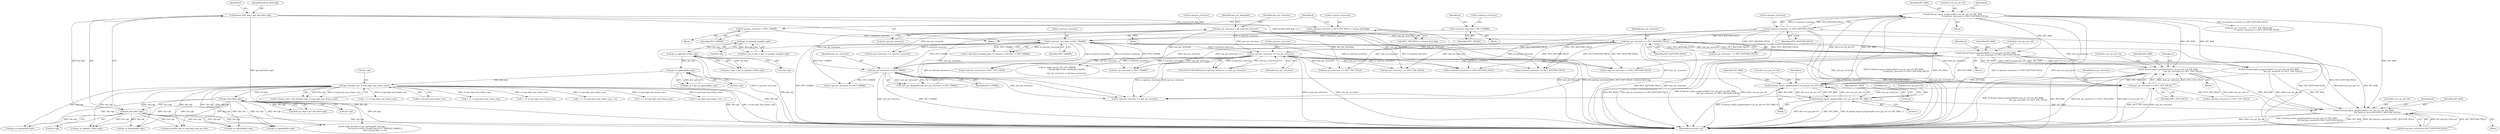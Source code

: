 digraph "0_FFmpeg_29ffeef5e73b8f41ff3a3f2242d356759c66f91f@API" {
"1001367" [label="(Call,ff_thread_report_progress(&h0->cur_pic_ptr->tf, INT_MAX,\n                                                   last_pic_structure == PICT_TOP_FIELD))"];
"1001305" [label="(Call,ff_thread_report_progress(&h0->cur_pic_ptr->tf, INT_MAX,\n                                           last_pic_structure == PICT_BOTTOM_FIELD))"];
"1000210" [label="(Call,ff_thread_report_progress(&h->cur_pic_ptr->tf, INT_MAX,\n                                          h->picture_structure == PICT_BOTTOM_FIELD))"];
"1000218" [label="(Call,h->picture_structure == PICT_BOTTOM_FIELD)"];
"1001313" [label="(Call,last_pic_structure == PICT_BOTTOM_FIELD)"];
"1001017" [label="(Call,last_pic_structure = h0->picture_structure)"];
"1001375" [label="(Call,last_pic_structure == PICT_TOP_FIELD)"];
"1001363" [label="(Call,last_pic_structure != PICT_FRAME)"];
"1001321" [label="(Call,h->picture_structure == last_pic_structure)"];
"1001115" [label="(Call,h->picture_structure != PICT_FRAME)"];
"1001043" [label="(Call,h->picture_structure = PICT_FRAME)"];
"1001097" [label="(Call,h->picture_structure = PICT_FRAME)"];
"1001088" [label="(Call,h->picture_structure = PICT_TOP_FIELD + bottom_field_flag)"];
"1001081" [label="(Call,bottom_field_flag = get_bits1(&h->gb))"];
"1001083" [label="(Call,get_bits1(&h->gb))"];
"1001073" [label="(Call,get_bits1(&h->gb))"];
"1000997" [label="(Call,get_bits(&h->gb, h->sps.log2_max_frame_num))"];
"1000300" [label="(Call,get_ue_golomb(&h->gb))"];
"1000230" [label="(Call,get_ue_golomb_31(&h->gb))"];
"1000168" [label="(Call,get_ue_golomb_long(&h->gb))"];
"1001572" [label="(Call,ff_thread_report_progress(&h->cur_pic_ptr->tf, INT_MAX, 0))"];
"1001581" [label="(Call,ff_thread_report_progress(&h->cur_pic_ptr->tf, INT_MAX, 1))"];
"1001773" [label="(Call,ff_thread_report_progress(&h0->cur_pic_ptr->tf, INT_MAX,\n                                              h0->picture_structure==PICT_BOTTOM_FIELD))"];
"1001096" [label="(Block,)"];
"1001208" [label="(Call,1 << h->sps.log2_max_frame_num)"];
"1002195" [label="(Call,get_se_golomb(&h->gb))"];
"1001082" [label="(Identifier,bottom_field_flag)"];
"1001774" [label="(Call,&h0->cur_pic_ptr->tf)"];
"1001084" [label="(Call,&h->gb)"];
"1000997" [label="(Call,get_bits(&h->gb, h->sps.log2_max_frame_num))"];
"1000209" [label="(Block,)"];
"1001104" [label="(Identifier,h)"];
"1002411" [label="(Call,ff_h264_decode_ref_pic_marking(h0, &h->gb,\n                                             !(h->avctx->active_thread_type & FF_THREAD_FRAME) ||\n                                             h0->current_slice == 0))"];
"1001044" [label="(Call,h->picture_structure)"];
"1001788" [label="(Identifier,h0)"];
"1001780" [label="(Identifier,INT_MAX)"];
"1002109" [label="(Call,h->sps.log2_max_frame_num + 1)"];
"1001129" [label="(Call,last_pic_structure != h->picture_structure)"];
"1000211" [label="(Call,&h->cur_pic_ptr->tf)"];
"1000998" [label="(Call,&h->gb)"];
"1001317" [label="(Call,!FIELD_PICTURE(h) || h->picture_structure == last_pic_structure)"];
"1001325" [label="(Identifier,last_pic_structure)"];
"1001092" [label="(Call,PICT_TOP_FIELD + bottom_field_flag)"];
"1001572" [label="(Call,ff_thread_report_progress(&h->cur_pic_ptr->tf, INT_MAX, 0))"];
"1001743" [label="(Call,h->picture_structure == last_pic_structure)"];
"1001305" [label="(Call,ff_thread_report_progress(&h0->cur_pic_ptr->tf, INT_MAX,\n                                           last_pic_structure == PICT_BOTTOM_FIELD))"];
"1001314" [label="(Identifier,last_pic_structure)"];
"1001113" [label="(Identifier,h)"];
"1001588" [label="(Identifier,INT_MAX)"];
"1001088" [label="(Call,h->picture_structure = PICT_TOP_FIELD + bottom_field_flag)"];
"1000218" [label="(Call,h->picture_structure == PICT_BOTTOM_FIELD)"];
"1001083" [label="(Call,get_bits1(&h->gb))"];
"1000301" [label="(Call,&h->gb)"];
"1000298" [label="(Call,pps_id = get_ue_golomb(&h->gb))"];
"1000169" [label="(Call,&h->gb)"];
"1001313" [label="(Call,last_pic_structure == PICT_BOTTOM_FIELD)"];
"1001320" [label="(Identifier,h)"];
"1001363" [label="(Call,last_pic_structure != PICT_FRAME)"];
"1003331" [label="(Call,h->picture_structure == PICT_TOP_FIELD)"];
"1002066" [label="(Call,h->picture_structure == PICT_FRAME)"];
"1001374" [label="(Identifier,INT_MAX)"];
"1000993" [label="(Call,h->frame_num = get_bits(&h->gb, h->sps.log2_max_frame_num))"];
"1003435" [label="(MethodReturn,static int)"];
"1001111" [label="(Call,h->mb_field_decoding_flag = h->picture_structure != PICT_FRAME)"];
"1001080" [label="(Block,)"];
"1001321" [label="(Call,h->picture_structure == last_pic_structure)"];
"1001453" [label="(Identifier,h)"];
"1001781" [label="(Call,h0->picture_structure==PICT_BOTTOM_FIELD)"];
"1001101" [label="(Identifier,PICT_FRAME)"];
"1001479" [label="(Call,1 << h->sps.log2_max_frame_num)"];
"1001331" [label="(Call,last_pic_structure != PICT_FRAME)"];
"1001589" [label="(Literal,1)"];
"1000225" [label="(Identifier,h)"];
"1001343" [label="(Call,last_pic_structure == PICT_TOP_FIELD)"];
"1002122" [label="(Call,get_ue_golomb(&h->gb))"];
"1000127" [label="(Block,)"];
"1001002" [label="(Call,h->sps.log2_max_frame_num)"];
"1001023" [label="(Identifier,last_pic_droppable)"];
"1000230" [label="(Call,get_ue_golomb_31(&h->gb))"];
"1001312" [label="(Identifier,INT_MAX)"];
"1001377" [label="(Identifier,PICT_TOP_FIELD)"];
"1001322" [label="(Call,h->picture_structure)"];
"1001580" [label="(Literal,0)"];
"1001579" [label="(Identifier,INT_MAX)"];
"1001119" [label="(Identifier,PICT_FRAME)"];
"1001396" [label="(Call,h->picture_structure == PICT_TOP_FIELD)"];
"1001773" [label="(Call,ff_thread_report_progress(&h0->cur_pic_ptr->tf, INT_MAX,\n                                              h0->picture_structure==PICT_BOTTOM_FIELD))"];
"1001097" [label="(Call,h->picture_structure = PICT_FRAME)"];
"1001018" [label="(Identifier,last_pic_structure)"];
"1001043" [label="(Call,h->picture_structure = PICT_FRAME)"];
"1001591" [label="(Identifier,ret)"];
"1001772" [label="(Block,)"];
"1000219" [label="(Call,h->picture_structure)"];
"1001375" [label="(Call,last_pic_structure == PICT_TOP_FIELD)"];
"1001360" [label="(Call,!last_pic_droppable && last_pic_structure != PICT_FRAME)"];
"1001573" [label="(Call,&h->cur_pic_ptr->tf)"];
"1002502" [label="(Call,get_ue_golomb_31(&h->gb))"];
"1001582" [label="(Call,&h->cur_pic_ptr->tf)"];
"1001017" [label="(Call,last_pic_structure = h0->picture_structure)"];
"1002538" [label="(Call,get_se_golomb(&h->gb))"];
"1000166" [label="(Call,first_mb_in_slice = get_ue_golomb_long(&h->gb))"];
"1000217" [label="(Identifier,INT_MAX)"];
"1001115" [label="(Call,h->picture_structure != PICT_FRAME)"];
"1001845" [label="(Call,h->picture_structure == PICT_BOTTOM_FIELD)"];
"1001089" [label="(Call,h->picture_structure)"];
"1002140" [label="(Call,get_bits(&h->gb, h->sps.log2_max_poc_lsb))"];
"1001393" [label="(Call,last_pic_structure   == PICT_BOTTOM_FIELD)"];
"1001071" [label="(Call,field_pic_flag = get_bits1(&h->gb))"];
"1000300" [label="(Call,get_ue_golomb(&h->gb))"];
"1001556" [label="(Call,1 << h->sps.log2_max_frame_num)"];
"1001366" [label="(Block,)"];
"1001073" [label="(Call,get_bits1(&h->gb))"];
"1002083" [label="(Call,1 << h->sps.log2_max_frame_num)"];
"1001090" [label="(Identifier,h)"];
"1001387" [label="(Call,h->picture_structure == PICT_BOTTOM_FIELD)"];
"1001384" [label="(Call,last_pic_structure   == PICT_TOP_FIELD)"];
"1001116" [label="(Call,h->picture_structure)"];
"1001081" [label="(Call,bottom_field_flag = get_bits1(&h->gb))"];
"1001304" [label="(Block,)"];
"1001042" [label="(Block,)"];
"1001365" [label="(Identifier,PICT_FRAME)"];
"1000231" [label="(Call,&h->gb)"];
"1001581" [label="(Call,ff_thread_report_progress(&h->cur_pic_ptr->tf, INT_MAX, 1))"];
"1001098" [label="(Call,h->picture_structure)"];
"1000228" [label="(Call,slice_type = get_ue_golomb_31(&h->gb))"];
"1001376" [label="(Identifier,last_pic_structure)"];
"1002107" [label="(Call,1 << (h->sps.log2_max_frame_num + 1))"];
"1001364" [label="(Identifier,last_pic_structure)"];
"1000210" [label="(Call,ff_thread_report_progress(&h->cur_pic_ptr->tf, INT_MAX,\n                                          h->picture_structure == PICT_BOTTOM_FIELD))"];
"1000222" [label="(Identifier,PICT_BOTTOM_FIELD)"];
"1001074" [label="(Call,&h->gb)"];
"1001047" [label="(Identifier,PICT_FRAME)"];
"1001367" [label="(Call,ff_thread_report_progress(&h0->cur_pic_ptr->tf, INT_MAX,\n                                                   last_pic_structure == PICT_TOP_FIELD))"];
"1001306" [label="(Call,&h0->cur_pic_ptr->tf)"];
"1001402" [label="(Call,av_log(h->avctx, AV_LOG_ERROR,\n                               \"Invalid field mode combination %d/%d\n\",\n                               last_pic_structure, h->picture_structure))"];
"1001335" [label="(Call,ff_thread_report_progress(&h0->cur_pic_ptr->tf, INT_MAX,\n                                               last_pic_structure == PICT_TOP_FIELD))"];
"1002248" [label="(Call,get_ue_golomb(&h->gb))"];
"1002039" [label="(Call,h->picture_structure == PICT_BOTTOM_FIELD)"];
"1001368" [label="(Call,&h0->cur_pic_ptr->tf)"];
"1001486" [label="(Block,)"];
"1000168" [label="(Call,get_ue_golomb_long(&h->gb))"];
"1001383" [label="(Call,last_pic_structure   == PICT_TOP_FIELD &&\n                           h->picture_structure == PICT_BOTTOM_FIELD)"];
"1001315" [label="(Identifier,PICT_BOTTOM_FIELD)"];
"1001019" [label="(Call,h0->picture_structure)"];
"1001585" [label="(Identifier,h)"];
"1001367" -> "1001366"  [label="AST: "];
"1001367" -> "1001375"  [label="CFG: "];
"1001368" -> "1001367"  [label="AST: "];
"1001374" -> "1001367"  [label="AST: "];
"1001375" -> "1001367"  [label="AST: "];
"1001453" -> "1001367"  [label="CFG: "];
"1001367" -> "1003435"  [label="DDG: ff_thread_report_progress(&h0->cur_pic_ptr->tf, INT_MAX,\n                                                   last_pic_structure == PICT_TOP_FIELD)"];
"1001367" -> "1003435"  [label="DDG: INT_MAX"];
"1001367" -> "1003435"  [label="DDG: last_pic_structure == PICT_TOP_FIELD"];
"1001367" -> "1003435"  [label="DDG: &h0->cur_pic_ptr->tf"];
"1001305" -> "1001367"  [label="DDG: &h0->cur_pic_ptr->tf"];
"1001305" -> "1001367"  [label="DDG: INT_MAX"];
"1000210" -> "1001367"  [label="DDG: INT_MAX"];
"1001375" -> "1001367"  [label="DDG: last_pic_structure"];
"1001375" -> "1001367"  [label="DDG: PICT_TOP_FIELD"];
"1001367" -> "1001572"  [label="DDG: INT_MAX"];
"1001367" -> "1001773"  [label="DDG: &h0->cur_pic_ptr->tf"];
"1001367" -> "1001773"  [label="DDG: INT_MAX"];
"1001305" -> "1001304"  [label="AST: "];
"1001305" -> "1001313"  [label="CFG: "];
"1001306" -> "1001305"  [label="AST: "];
"1001312" -> "1001305"  [label="AST: "];
"1001313" -> "1001305"  [label="AST: "];
"1001320" -> "1001305"  [label="CFG: "];
"1001305" -> "1003435"  [label="DDG: INT_MAX"];
"1001305" -> "1003435"  [label="DDG: last_pic_structure == PICT_BOTTOM_FIELD"];
"1001305" -> "1003435"  [label="DDG: ff_thread_report_progress(&h0->cur_pic_ptr->tf, INT_MAX,\n                                           last_pic_structure == PICT_BOTTOM_FIELD)"];
"1001305" -> "1003435"  [label="DDG: &h0->cur_pic_ptr->tf"];
"1000210" -> "1001305"  [label="DDG: INT_MAX"];
"1001313" -> "1001305"  [label="DDG: last_pic_structure"];
"1001313" -> "1001305"  [label="DDG: PICT_BOTTOM_FIELD"];
"1001305" -> "1001335"  [label="DDG: &h0->cur_pic_ptr->tf"];
"1001305" -> "1001335"  [label="DDG: INT_MAX"];
"1001305" -> "1001572"  [label="DDG: INT_MAX"];
"1001305" -> "1001773"  [label="DDG: &h0->cur_pic_ptr->tf"];
"1001305" -> "1001773"  [label="DDG: INT_MAX"];
"1000210" -> "1000209"  [label="AST: "];
"1000210" -> "1000218"  [label="CFG: "];
"1000211" -> "1000210"  [label="AST: "];
"1000217" -> "1000210"  [label="AST: "];
"1000218" -> "1000210"  [label="AST: "];
"1000225" -> "1000210"  [label="CFG: "];
"1000210" -> "1003435"  [label="DDG: ff_thread_report_progress(&h->cur_pic_ptr->tf, INT_MAX,\n                                          h->picture_structure == PICT_BOTTOM_FIELD)"];
"1000210" -> "1003435"  [label="DDG: INT_MAX"];
"1000210" -> "1003435"  [label="DDG: h->picture_structure == PICT_BOTTOM_FIELD"];
"1000210" -> "1003435"  [label="DDG: &h->cur_pic_ptr->tf"];
"1000218" -> "1000210"  [label="DDG: h->picture_structure"];
"1000218" -> "1000210"  [label="DDG: PICT_BOTTOM_FIELD"];
"1000210" -> "1001335"  [label="DDG: INT_MAX"];
"1000210" -> "1001383"  [label="DDG: h->picture_structure == PICT_BOTTOM_FIELD"];
"1000210" -> "1001572"  [label="DDG: &h->cur_pic_ptr->tf"];
"1000210" -> "1001572"  [label="DDG: INT_MAX"];
"1000210" -> "1001773"  [label="DDG: INT_MAX"];
"1000218" -> "1000222"  [label="CFG: "];
"1000219" -> "1000218"  [label="AST: "];
"1000222" -> "1000218"  [label="AST: "];
"1000218" -> "1003435"  [label="DDG: h->picture_structure"];
"1000218" -> "1003435"  [label="DDG: PICT_BOTTOM_FIELD"];
"1000218" -> "1001313"  [label="DDG: PICT_BOTTOM_FIELD"];
"1000218" -> "1001387"  [label="DDG: PICT_BOTTOM_FIELD"];
"1000218" -> "1001393"  [label="DDG: PICT_BOTTOM_FIELD"];
"1000218" -> "1001781"  [label="DDG: PICT_BOTTOM_FIELD"];
"1000218" -> "1001845"  [label="DDG: PICT_BOTTOM_FIELD"];
"1000218" -> "1002039"  [label="DDG: PICT_BOTTOM_FIELD"];
"1001313" -> "1001315"  [label="CFG: "];
"1001314" -> "1001313"  [label="AST: "];
"1001315" -> "1001313"  [label="AST: "];
"1001313" -> "1003435"  [label="DDG: PICT_BOTTOM_FIELD"];
"1001313" -> "1003435"  [label="DDG: last_pic_structure"];
"1001017" -> "1001313"  [label="DDG: last_pic_structure"];
"1001313" -> "1001321"  [label="DDG: last_pic_structure"];
"1001313" -> "1001331"  [label="DDG: last_pic_structure"];
"1001313" -> "1001343"  [label="DDG: last_pic_structure"];
"1001313" -> "1001363"  [label="DDG: last_pic_structure"];
"1001313" -> "1001375"  [label="DDG: last_pic_structure"];
"1001313" -> "1001384"  [label="DDG: last_pic_structure"];
"1001313" -> "1001387"  [label="DDG: PICT_BOTTOM_FIELD"];
"1001313" -> "1001393"  [label="DDG: PICT_BOTTOM_FIELD"];
"1001313" -> "1001743"  [label="DDG: last_pic_structure"];
"1001313" -> "1001781"  [label="DDG: PICT_BOTTOM_FIELD"];
"1001313" -> "1001845"  [label="DDG: PICT_BOTTOM_FIELD"];
"1001313" -> "1002039"  [label="DDG: PICT_BOTTOM_FIELD"];
"1001017" -> "1000127"  [label="AST: "];
"1001017" -> "1001019"  [label="CFG: "];
"1001018" -> "1001017"  [label="AST: "];
"1001019" -> "1001017"  [label="AST: "];
"1001023" -> "1001017"  [label="CFG: "];
"1001017" -> "1003435"  [label="DDG: last_pic_structure"];
"1001017" -> "1003435"  [label="DDG: h0->picture_structure"];
"1001017" -> "1001129"  [label="DDG: last_pic_structure"];
"1001017" -> "1001321"  [label="DDG: last_pic_structure"];
"1001017" -> "1001331"  [label="DDG: last_pic_structure"];
"1001017" -> "1001343"  [label="DDG: last_pic_structure"];
"1001017" -> "1001363"  [label="DDG: last_pic_structure"];
"1001017" -> "1001375"  [label="DDG: last_pic_structure"];
"1001017" -> "1001384"  [label="DDG: last_pic_structure"];
"1001017" -> "1001743"  [label="DDG: last_pic_structure"];
"1001375" -> "1001377"  [label="CFG: "];
"1001376" -> "1001375"  [label="AST: "];
"1001377" -> "1001375"  [label="AST: "];
"1001375" -> "1003435"  [label="DDG: PICT_TOP_FIELD"];
"1001375" -> "1003435"  [label="DDG: last_pic_structure"];
"1001363" -> "1001375"  [label="DDG: last_pic_structure"];
"1001321" -> "1001375"  [label="DDG: last_pic_structure"];
"1001375" -> "1001743"  [label="DDG: last_pic_structure"];
"1001375" -> "1003331"  [label="DDG: PICT_TOP_FIELD"];
"1001363" -> "1001360"  [label="AST: "];
"1001363" -> "1001365"  [label="CFG: "];
"1001364" -> "1001363"  [label="AST: "];
"1001365" -> "1001363"  [label="AST: "];
"1001360" -> "1001363"  [label="CFG: "];
"1001363" -> "1003435"  [label="DDG: last_pic_structure"];
"1001363" -> "1003435"  [label="DDG: PICT_FRAME"];
"1001363" -> "1001360"  [label="DDG: last_pic_structure"];
"1001363" -> "1001360"  [label="DDG: PICT_FRAME"];
"1001321" -> "1001363"  [label="DDG: last_pic_structure"];
"1001115" -> "1001363"  [label="DDG: PICT_FRAME"];
"1001363" -> "1001743"  [label="DDG: last_pic_structure"];
"1001363" -> "1002066"  [label="DDG: PICT_FRAME"];
"1001321" -> "1001317"  [label="AST: "];
"1001321" -> "1001325"  [label="CFG: "];
"1001322" -> "1001321"  [label="AST: "];
"1001325" -> "1001321"  [label="AST: "];
"1001317" -> "1001321"  [label="CFG: "];
"1001321" -> "1003435"  [label="DDG: h->picture_structure"];
"1001321" -> "1003435"  [label="DDG: last_pic_structure"];
"1001321" -> "1001317"  [label="DDG: h->picture_structure"];
"1001321" -> "1001317"  [label="DDG: last_pic_structure"];
"1001115" -> "1001321"  [label="DDG: h->picture_structure"];
"1001321" -> "1001331"  [label="DDG: last_pic_structure"];
"1001321" -> "1001343"  [label="DDG: last_pic_structure"];
"1001321" -> "1001384"  [label="DDG: last_pic_structure"];
"1001321" -> "1001387"  [label="DDG: h->picture_structure"];
"1001321" -> "1001396"  [label="DDG: h->picture_structure"];
"1001321" -> "1001402"  [label="DDG: h->picture_structure"];
"1001321" -> "1001743"  [label="DDG: h->picture_structure"];
"1001321" -> "1001743"  [label="DDG: last_pic_structure"];
"1001321" -> "1001845"  [label="DDG: h->picture_structure"];
"1001321" -> "1002039"  [label="DDG: h->picture_structure"];
"1001115" -> "1001111"  [label="AST: "];
"1001115" -> "1001119"  [label="CFG: "];
"1001116" -> "1001115"  [label="AST: "];
"1001119" -> "1001115"  [label="AST: "];
"1001111" -> "1001115"  [label="CFG: "];
"1001115" -> "1003435"  [label="DDG: h->picture_structure"];
"1001115" -> "1003435"  [label="DDG: PICT_FRAME"];
"1001115" -> "1001111"  [label="DDG: h->picture_structure"];
"1001115" -> "1001111"  [label="DDG: PICT_FRAME"];
"1001043" -> "1001115"  [label="DDG: h->picture_structure"];
"1001097" -> "1001115"  [label="DDG: h->picture_structure"];
"1001088" -> "1001115"  [label="DDG: h->picture_structure"];
"1001115" -> "1001129"  [label="DDG: h->picture_structure"];
"1001115" -> "1001331"  [label="DDG: PICT_FRAME"];
"1001115" -> "1001387"  [label="DDG: h->picture_structure"];
"1001115" -> "1001396"  [label="DDG: h->picture_structure"];
"1001115" -> "1001402"  [label="DDG: h->picture_structure"];
"1001115" -> "1001743"  [label="DDG: h->picture_structure"];
"1001115" -> "1001845"  [label="DDG: h->picture_structure"];
"1001115" -> "1002039"  [label="DDG: h->picture_structure"];
"1001115" -> "1002066"  [label="DDG: PICT_FRAME"];
"1001043" -> "1001042"  [label="AST: "];
"1001043" -> "1001047"  [label="CFG: "];
"1001044" -> "1001043"  [label="AST: "];
"1001047" -> "1001043"  [label="AST: "];
"1001113" -> "1001043"  [label="CFG: "];
"1001097" -> "1001096"  [label="AST: "];
"1001097" -> "1001101"  [label="CFG: "];
"1001098" -> "1001097"  [label="AST: "];
"1001101" -> "1001097"  [label="AST: "];
"1001104" -> "1001097"  [label="CFG: "];
"1001088" -> "1001080"  [label="AST: "];
"1001088" -> "1001092"  [label="CFG: "];
"1001089" -> "1001088"  [label="AST: "];
"1001092" -> "1001088"  [label="AST: "];
"1001113" -> "1001088"  [label="CFG: "];
"1001088" -> "1003435"  [label="DDG: PICT_TOP_FIELD + bottom_field_flag"];
"1001081" -> "1001088"  [label="DDG: bottom_field_flag"];
"1001081" -> "1001080"  [label="AST: "];
"1001081" -> "1001083"  [label="CFG: "];
"1001082" -> "1001081"  [label="AST: "];
"1001083" -> "1001081"  [label="AST: "];
"1001090" -> "1001081"  [label="CFG: "];
"1001081" -> "1003435"  [label="DDG: get_bits1(&h->gb)"];
"1001083" -> "1001081"  [label="DDG: &h->gb"];
"1001081" -> "1001092"  [label="DDG: bottom_field_flag"];
"1001083" -> "1001084"  [label="CFG: "];
"1001084" -> "1001083"  [label="AST: "];
"1001083" -> "1003435"  [label="DDG: &h->gb"];
"1001073" -> "1001083"  [label="DDG: &h->gb"];
"1001083" -> "1002122"  [label="DDG: &h->gb"];
"1001083" -> "1002140"  [label="DDG: &h->gb"];
"1001083" -> "1002195"  [label="DDG: &h->gb"];
"1001083" -> "1002248"  [label="DDG: &h->gb"];
"1001083" -> "1002411"  [label="DDG: &h->gb"];
"1001083" -> "1002502"  [label="DDG: &h->gb"];
"1001083" -> "1002538"  [label="DDG: &h->gb"];
"1001073" -> "1001071"  [label="AST: "];
"1001073" -> "1001074"  [label="CFG: "];
"1001074" -> "1001073"  [label="AST: "];
"1001071" -> "1001073"  [label="CFG: "];
"1001073" -> "1003435"  [label="DDG: &h->gb"];
"1001073" -> "1001071"  [label="DDG: &h->gb"];
"1000997" -> "1001073"  [label="DDG: &h->gb"];
"1001073" -> "1002122"  [label="DDG: &h->gb"];
"1001073" -> "1002140"  [label="DDG: &h->gb"];
"1001073" -> "1002195"  [label="DDG: &h->gb"];
"1001073" -> "1002248"  [label="DDG: &h->gb"];
"1001073" -> "1002411"  [label="DDG: &h->gb"];
"1001073" -> "1002502"  [label="DDG: &h->gb"];
"1001073" -> "1002538"  [label="DDG: &h->gb"];
"1000997" -> "1000993"  [label="AST: "];
"1000997" -> "1001002"  [label="CFG: "];
"1000998" -> "1000997"  [label="AST: "];
"1001002" -> "1000997"  [label="AST: "];
"1000993" -> "1000997"  [label="CFG: "];
"1000997" -> "1003435"  [label="DDG: &h->gb"];
"1000997" -> "1003435"  [label="DDG: h->sps.log2_max_frame_num"];
"1000997" -> "1000993"  [label="DDG: &h->gb"];
"1000997" -> "1000993"  [label="DDG: h->sps.log2_max_frame_num"];
"1000300" -> "1000997"  [label="DDG: &h->gb"];
"1000997" -> "1001208"  [label="DDG: h->sps.log2_max_frame_num"];
"1000997" -> "1001479"  [label="DDG: h->sps.log2_max_frame_num"];
"1000997" -> "1001556"  [label="DDG: h->sps.log2_max_frame_num"];
"1000997" -> "1002083"  [label="DDG: h->sps.log2_max_frame_num"];
"1000997" -> "1002107"  [label="DDG: h->sps.log2_max_frame_num"];
"1000997" -> "1002109"  [label="DDG: h->sps.log2_max_frame_num"];
"1000997" -> "1002122"  [label="DDG: &h->gb"];
"1000997" -> "1002140"  [label="DDG: &h->gb"];
"1000997" -> "1002195"  [label="DDG: &h->gb"];
"1000997" -> "1002248"  [label="DDG: &h->gb"];
"1000997" -> "1002411"  [label="DDG: &h->gb"];
"1000997" -> "1002502"  [label="DDG: &h->gb"];
"1000997" -> "1002538"  [label="DDG: &h->gb"];
"1000300" -> "1000298"  [label="AST: "];
"1000300" -> "1000301"  [label="CFG: "];
"1000301" -> "1000300"  [label="AST: "];
"1000298" -> "1000300"  [label="CFG: "];
"1000300" -> "1003435"  [label="DDG: &h->gb"];
"1000300" -> "1000298"  [label="DDG: &h->gb"];
"1000230" -> "1000300"  [label="DDG: &h->gb"];
"1000230" -> "1000228"  [label="AST: "];
"1000230" -> "1000231"  [label="CFG: "];
"1000231" -> "1000230"  [label="AST: "];
"1000228" -> "1000230"  [label="CFG: "];
"1000230" -> "1003435"  [label="DDG: &h->gb"];
"1000230" -> "1000228"  [label="DDG: &h->gb"];
"1000168" -> "1000230"  [label="DDG: &h->gb"];
"1000168" -> "1000166"  [label="AST: "];
"1000168" -> "1000169"  [label="CFG: "];
"1000169" -> "1000168"  [label="AST: "];
"1000166" -> "1000168"  [label="CFG: "];
"1000168" -> "1000166"  [label="DDG: &h->gb"];
"1001572" -> "1001486"  [label="AST: "];
"1001572" -> "1001580"  [label="CFG: "];
"1001573" -> "1001572"  [label="AST: "];
"1001579" -> "1001572"  [label="AST: "];
"1001580" -> "1001572"  [label="AST: "];
"1001585" -> "1001572"  [label="CFG: "];
"1001572" -> "1003435"  [label="DDG: ff_thread_report_progress(&h->cur_pic_ptr->tf, INT_MAX, 0)"];
"1001581" -> "1001572"  [label="DDG: &h->cur_pic_ptr->tf"];
"1001581" -> "1001572"  [label="DDG: INT_MAX"];
"1001335" -> "1001572"  [label="DDG: INT_MAX"];
"1001572" -> "1001581"  [label="DDG: &h->cur_pic_ptr->tf"];
"1001572" -> "1001581"  [label="DDG: INT_MAX"];
"1001581" -> "1001486"  [label="AST: "];
"1001581" -> "1001589"  [label="CFG: "];
"1001582" -> "1001581"  [label="AST: "];
"1001588" -> "1001581"  [label="AST: "];
"1001589" -> "1001581"  [label="AST: "];
"1001591" -> "1001581"  [label="CFG: "];
"1001581" -> "1003435"  [label="DDG: &h->cur_pic_ptr->tf"];
"1001581" -> "1003435"  [label="DDG: INT_MAX"];
"1001581" -> "1003435"  [label="DDG: ff_thread_report_progress(&h->cur_pic_ptr->tf, INT_MAX, 1)"];
"1001581" -> "1001773"  [label="DDG: INT_MAX"];
"1001773" -> "1001772"  [label="AST: "];
"1001773" -> "1001781"  [label="CFG: "];
"1001774" -> "1001773"  [label="AST: "];
"1001780" -> "1001773"  [label="AST: "];
"1001781" -> "1001773"  [label="AST: "];
"1001788" -> "1001773"  [label="CFG: "];
"1001773" -> "1003435"  [label="DDG: INT_MAX"];
"1001773" -> "1003435"  [label="DDG: h0->picture_structure==PICT_BOTTOM_FIELD"];
"1001773" -> "1003435"  [label="DDG: &h0->cur_pic_ptr->tf"];
"1001773" -> "1003435"  [label="DDG: ff_thread_report_progress(&h0->cur_pic_ptr->tf, INT_MAX,\n                                              h0->picture_structure==PICT_BOTTOM_FIELD)"];
"1001335" -> "1001773"  [label="DDG: &h0->cur_pic_ptr->tf"];
"1001335" -> "1001773"  [label="DDG: INT_MAX"];
"1001781" -> "1001773"  [label="DDG: h0->picture_structure"];
"1001781" -> "1001773"  [label="DDG: PICT_BOTTOM_FIELD"];
}
